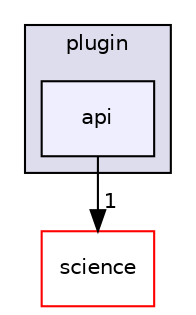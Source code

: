 digraph "bioexplorer/backend/plugins/MediaMaker/plugin/api" {
  compound=true
  node [ fontsize="10", fontname="Helvetica"];
  edge [ labelfontsize="10", labelfontname="Helvetica"];
  subgraph clusterdir_b52349f5576cfd3d293727016b3a4bfd {
    graph [ bgcolor="#ddddee", pencolor="black", label="plugin" fontname="Helvetica", fontsize="10", URL="dir_b52349f5576cfd3d293727016b3a4bfd.html"]
  dir_15c088a1e44e98ba8c666a90b58c4452 [shape=box, label="api", style="filled", fillcolor="#eeeeff", pencolor="black", URL="dir_15c088a1e44e98ba8c666a90b58c4452.html"];
  }
  dir_14d627cccd023aaf4f18eaf1359097e2 [shape=box label="science" fillcolor="white" style="filled" color="red" URL="dir_14d627cccd023aaf4f18eaf1359097e2.html"];
  dir_15c088a1e44e98ba8c666a90b58c4452->dir_14d627cccd023aaf4f18eaf1359097e2 [headlabel="1", labeldistance=1.5 headhref="dir_000138_000037.html"];
}
